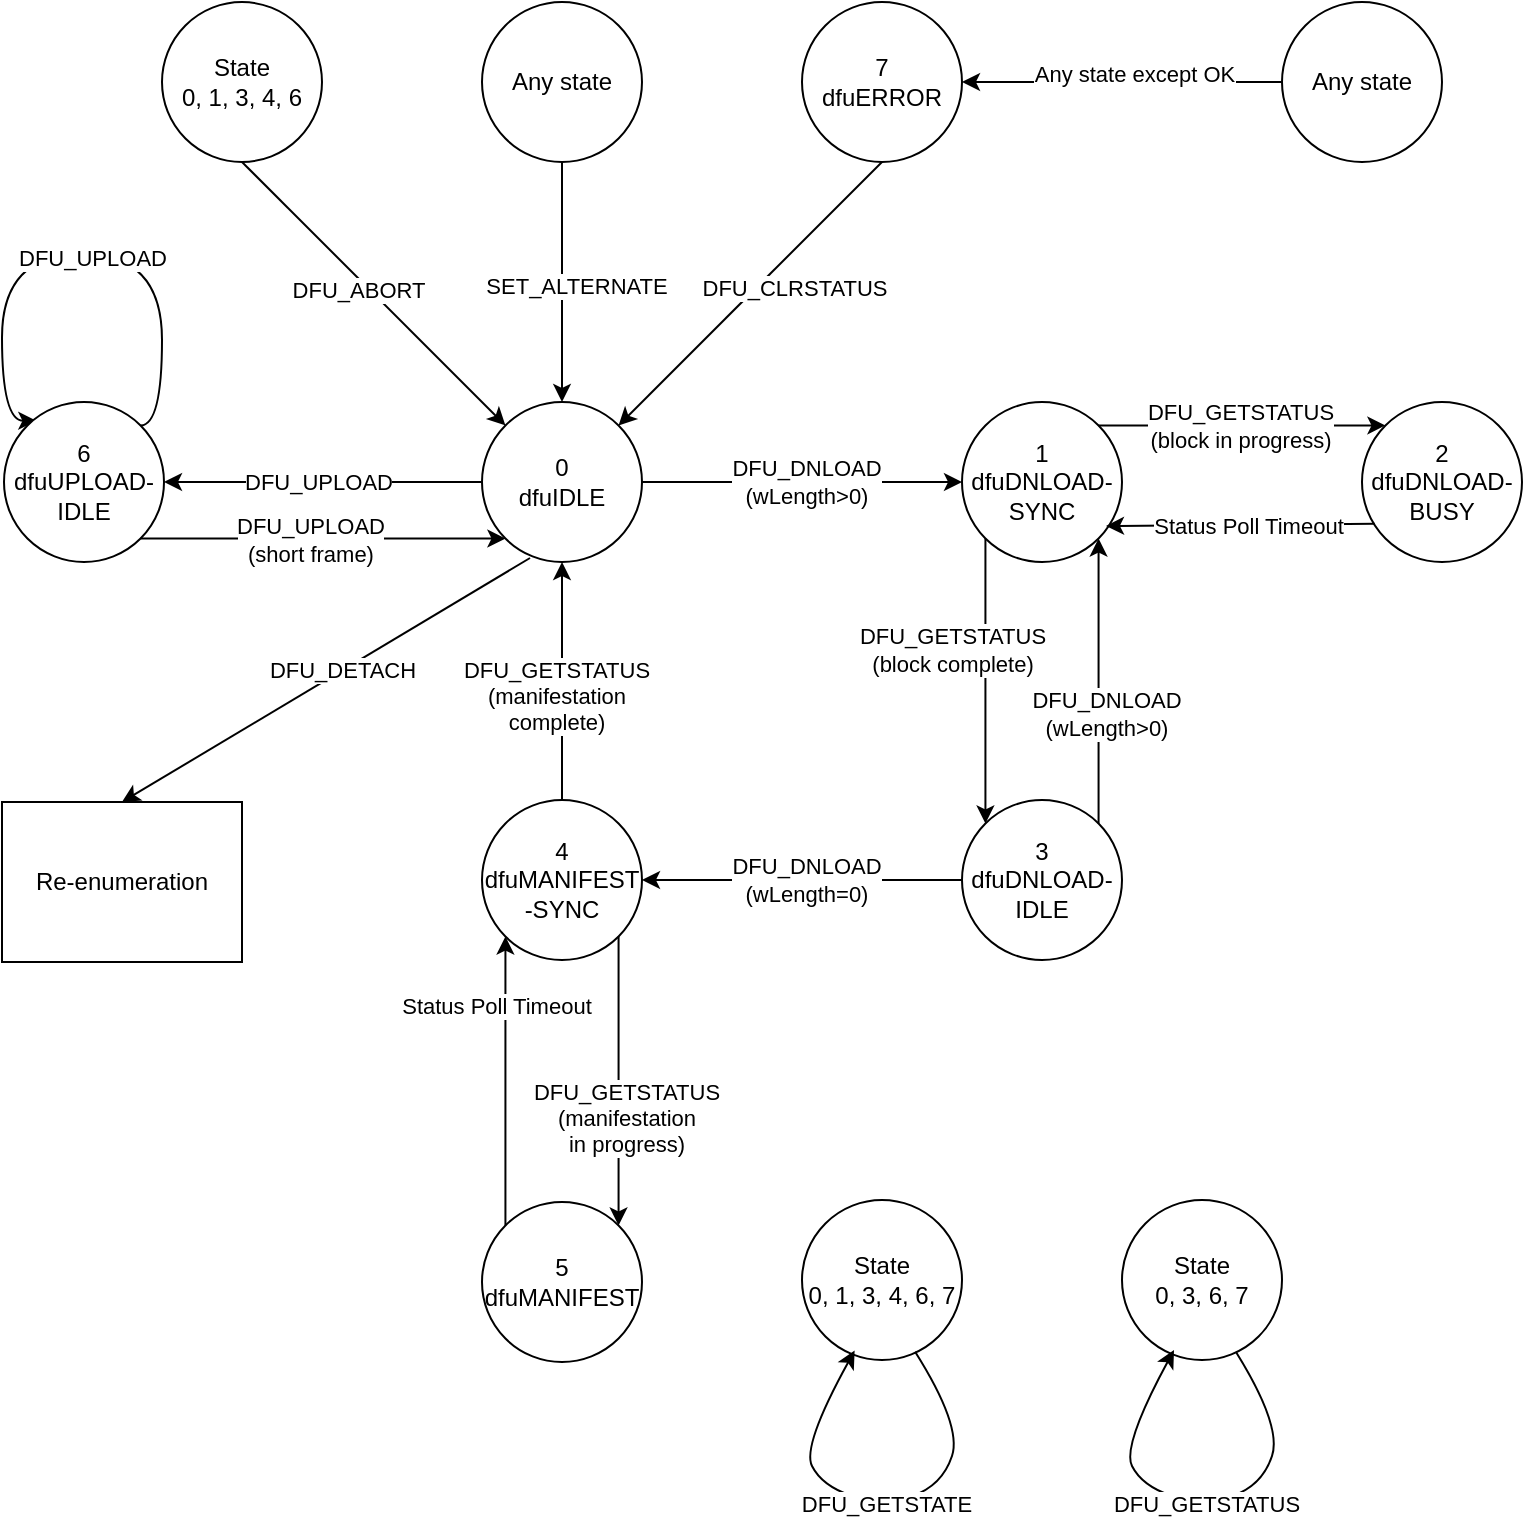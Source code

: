 <mxfile version="22.1.11" type="device">
  <diagram name="Page-1" id="nIG7myiSb-PIkevMTJR0">
    <mxGraphModel dx="994" dy="549" grid="1" gridSize="10" guides="1" tooltips="1" connect="1" arrows="1" fold="1" page="1" pageScale="1" pageWidth="827" pageHeight="1169" math="0" shadow="0">
      <root>
        <mxCell id="0" />
        <mxCell id="1" parent="0" />
        <mxCell id="0jlNFx-OGj3ViDCjPwvR-1" value="State&lt;br&gt;0, 1, 3, 4, 6" style="ellipse;whiteSpace=wrap;html=1;aspect=fixed;" parent="1" vertex="1">
          <mxGeometry x="120" y="160" width="80" height="80" as="geometry" />
        </mxCell>
        <mxCell id="0jlNFx-OGj3ViDCjPwvR-2" value="7&lt;br&gt;dfuERROR " style="ellipse;whiteSpace=wrap;html=1;aspect=fixed;" parent="1" vertex="1">
          <mxGeometry x="440" y="160" width="80" height="80" as="geometry" />
        </mxCell>
        <mxCell id="0jlNFx-OGj3ViDCjPwvR-3" value="Any state" style="ellipse;whiteSpace=wrap;html=1;aspect=fixed;" parent="1" vertex="1">
          <mxGeometry x="680" y="160" width="80" height="80" as="geometry" />
        </mxCell>
        <mxCell id="0jlNFx-OGj3ViDCjPwvR-31" style="edgeStyle=orthogonalEdgeStyle;rounded=0;orthogonalLoop=1;jettySize=auto;html=1;entryX=1;entryY=0;entryDx=0;entryDy=0;curved=1;endArrow=none;endFill=0;startArrow=classic;startFill=1;exitX=0.202;exitY=0.118;exitDx=0;exitDy=0;exitPerimeter=0;" parent="1" source="0jlNFx-OGj3ViDCjPwvR-4" target="0jlNFx-OGj3ViDCjPwvR-4" edge="1">
          <mxGeometry relative="1" as="geometry">
            <mxPoint x="100.6" y="370.88" as="targetPoint" />
            <mxPoint x="65.64" y="369.6" as="sourcePoint" />
            <Array as="points">
              <mxPoint x="40" y="369" />
              <mxPoint x="40" y="286" />
              <mxPoint x="120" y="286" />
              <mxPoint x="120" y="372" />
            </Array>
          </mxGeometry>
        </mxCell>
        <mxCell id="0jlNFx-OGj3ViDCjPwvR-32" value="DFU_UPLOAD" style="edgeLabel;html=1;align=center;verticalAlign=middle;resizable=0;points=[];" parent="0jlNFx-OGj3ViDCjPwvR-31" vertex="1" connectable="0">
          <mxGeometry x="0.049" y="-2" relative="1" as="geometry">
            <mxPoint as="offset" />
          </mxGeometry>
        </mxCell>
        <mxCell id="0jlNFx-OGj3ViDCjPwvR-4" value="&lt;div&gt;6&lt;br&gt;&lt;/div&gt;&lt;div&gt;dfuUPLOAD-IDLE&lt;/div&gt;" style="ellipse;whiteSpace=wrap;html=1;aspect=fixed;" parent="1" vertex="1">
          <mxGeometry x="41" y="360" width="80" height="80" as="geometry" />
        </mxCell>
        <mxCell id="0jlNFx-OGj3ViDCjPwvR-5" value="0&lt;br&gt;dfuIDLE " style="ellipse;whiteSpace=wrap;html=1;aspect=fixed;" parent="1" vertex="1">
          <mxGeometry x="280" y="360" width="80" height="80" as="geometry" />
        </mxCell>
        <mxCell id="0jlNFx-OGj3ViDCjPwvR-6" value="1&lt;br&gt;dfuDNLOAD-SYNC " style="ellipse;whiteSpace=wrap;html=1;aspect=fixed;" parent="1" vertex="1">
          <mxGeometry x="520" y="360" width="80" height="80" as="geometry" />
        </mxCell>
        <mxCell id="0jlNFx-OGj3ViDCjPwvR-7" value="2&lt;br&gt;&lt;div&gt;dfuDNLOAD-BUSY&lt;/div&gt;" style="ellipse;whiteSpace=wrap;html=1;aspect=fixed;" parent="1" vertex="1">
          <mxGeometry x="720" y="360" width="80" height="80" as="geometry" />
        </mxCell>
        <mxCell id="0jlNFx-OGj3ViDCjPwvR-8" value="4&lt;br&gt;&lt;div&gt;dfuMANIFEST&lt;br&gt;-SYNC&lt;/div&gt;" style="ellipse;whiteSpace=wrap;html=1;aspect=fixed;" parent="1" vertex="1">
          <mxGeometry x="280" y="559" width="80" height="80" as="geometry" />
        </mxCell>
        <mxCell id="0jlNFx-OGj3ViDCjPwvR-9" value="&lt;div&gt;3&lt;/div&gt;&lt;div&gt;dfuDNLOAD-IDLE&lt;/div&gt;" style="ellipse;whiteSpace=wrap;html=1;aspect=fixed;" parent="1" vertex="1">
          <mxGeometry x="520" y="559" width="80" height="80" as="geometry" />
        </mxCell>
        <mxCell id="0jlNFx-OGj3ViDCjPwvR-10" value="State &lt;br&gt;0, 1, 3, 4, 6, 7 " style="ellipse;whiteSpace=wrap;html=1;aspect=fixed;" parent="1" vertex="1">
          <mxGeometry x="440" y="759" width="80" height="80" as="geometry" />
        </mxCell>
        <mxCell id="0jlNFx-OGj3ViDCjPwvR-11" value="State &lt;br&gt;0, 3, 6, 7 " style="ellipse;whiteSpace=wrap;html=1;aspect=fixed;" parent="1" vertex="1">
          <mxGeometry x="600" y="759" width="80" height="80" as="geometry" />
        </mxCell>
        <mxCell id="0jlNFx-OGj3ViDCjPwvR-13" value="5&lt;div&gt;dfuMANIFEST&lt;/div&gt;" style="ellipse;whiteSpace=wrap;html=1;aspect=fixed;" parent="1" vertex="1">
          <mxGeometry x="280" y="760" width="80" height="80" as="geometry" />
        </mxCell>
        <mxCell id="0jlNFx-OGj3ViDCjPwvR-16" value="" style="endArrow=classic;html=1;rounded=0;exitX=0.5;exitY=1;exitDx=0;exitDy=0;" parent="1" source="0jlNFx-OGj3ViDCjPwvR-1" target="0jlNFx-OGj3ViDCjPwvR-5" edge="1">
          <mxGeometry width="50" height="50" relative="1" as="geometry">
            <mxPoint x="430" y="390" as="sourcePoint" />
            <mxPoint x="480" y="340" as="targetPoint" />
          </mxGeometry>
        </mxCell>
        <mxCell id="0jlNFx-OGj3ViDCjPwvR-17" value="&lt;div&gt;DFU_ABORT&lt;/div&gt;" style="edgeLabel;html=1;align=center;verticalAlign=middle;resizable=0;points=[];" parent="0jlNFx-OGj3ViDCjPwvR-16" vertex="1" connectable="0">
          <mxGeometry x="-0.074" y="-4" relative="1" as="geometry">
            <mxPoint as="offset" />
          </mxGeometry>
        </mxCell>
        <mxCell id="0jlNFx-OGj3ViDCjPwvR-18" value="" style="endArrow=classic;html=1;rounded=0;exitX=0.5;exitY=1;exitDx=0;exitDy=0;entryX=1;entryY=0;entryDx=0;entryDy=0;" parent="1" source="0jlNFx-OGj3ViDCjPwvR-2" target="0jlNFx-OGj3ViDCjPwvR-5" edge="1">
          <mxGeometry width="50" height="50" relative="1" as="geometry">
            <mxPoint x="198" y="238" as="sourcePoint" />
            <mxPoint x="302" y="382" as="targetPoint" />
          </mxGeometry>
        </mxCell>
        <mxCell id="0jlNFx-OGj3ViDCjPwvR-19" value="&lt;div&gt;DFU_CLRSTATUS&lt;/div&gt;" style="edgeLabel;html=1;align=center;verticalAlign=middle;resizable=0;points=[];" parent="0jlNFx-OGj3ViDCjPwvR-18" vertex="1" connectable="0">
          <mxGeometry x="-0.074" y="-4" relative="1" as="geometry">
            <mxPoint x="19" y="5" as="offset" />
          </mxGeometry>
        </mxCell>
        <mxCell id="0jlNFx-OGj3ViDCjPwvR-21" value="" style="endArrow=classic;html=1;rounded=0;exitX=0;exitY=0.5;exitDx=0;exitDy=0;entryX=1;entryY=0.5;entryDx=0;entryDy=0;" parent="1" source="0jlNFx-OGj3ViDCjPwvR-3" target="0jlNFx-OGj3ViDCjPwvR-2" edge="1">
          <mxGeometry width="50" height="50" relative="1" as="geometry">
            <mxPoint x="490" y="250" as="sourcePoint" />
            <mxPoint x="438" y="382" as="targetPoint" />
          </mxGeometry>
        </mxCell>
        <mxCell id="0jlNFx-OGj3ViDCjPwvR-22" value="Any state except OK" style="edgeLabel;html=1;align=center;verticalAlign=middle;resizable=0;points=[];" parent="0jlNFx-OGj3ViDCjPwvR-21" vertex="1" connectable="0">
          <mxGeometry x="-0.074" y="-4" relative="1" as="geometry">
            <mxPoint as="offset" />
          </mxGeometry>
        </mxCell>
        <mxCell id="0jlNFx-OGj3ViDCjPwvR-25" value="" style="endArrow=classic;html=1;rounded=0;exitX=0;exitY=0.5;exitDx=0;exitDy=0;entryX=1;entryY=0.5;entryDx=0;entryDy=0;" parent="1" source="0jlNFx-OGj3ViDCjPwvR-5" target="0jlNFx-OGj3ViDCjPwvR-4" edge="1">
          <mxGeometry width="50" height="50" relative="1" as="geometry">
            <mxPoint x="430" y="390" as="sourcePoint" />
            <mxPoint x="480" y="340" as="targetPoint" />
          </mxGeometry>
        </mxCell>
        <mxCell id="0jlNFx-OGj3ViDCjPwvR-26" value="DFU_UPLOAD" style="edgeLabel;html=1;align=center;verticalAlign=middle;resizable=0;points=[];" parent="0jlNFx-OGj3ViDCjPwvR-25" vertex="1" connectable="0">
          <mxGeometry x="0.213" relative="1" as="geometry">
            <mxPoint x="14" as="offset" />
          </mxGeometry>
        </mxCell>
        <mxCell id="0jlNFx-OGj3ViDCjPwvR-27" value="" style="endArrow=classic;html=1;rounded=0;exitX=1;exitY=1;exitDx=0;exitDy=0;entryX=0;entryY=1;entryDx=0;entryDy=0;" parent="1" source="0jlNFx-OGj3ViDCjPwvR-4" target="0jlNFx-OGj3ViDCjPwvR-5" edge="1">
          <mxGeometry width="50" height="50" relative="1" as="geometry">
            <mxPoint x="302" y="382" as="sourcePoint" />
            <mxPoint x="119" y="382" as="targetPoint" />
          </mxGeometry>
        </mxCell>
        <mxCell id="0jlNFx-OGj3ViDCjPwvR-28" value="DFU_UPLOAD&lt;br&gt;(short frame)" style="edgeLabel;html=1;align=center;verticalAlign=middle;resizable=0;points=[];" parent="0jlNFx-OGj3ViDCjPwvR-27" vertex="1" connectable="0">
          <mxGeometry x="0.213" relative="1" as="geometry">
            <mxPoint x="-26" as="offset" />
          </mxGeometry>
        </mxCell>
        <mxCell id="0jlNFx-OGj3ViDCjPwvR-33" value="" style="endArrow=classic;html=1;rounded=0;exitX=1;exitY=0.5;exitDx=0;exitDy=0;entryX=0;entryY=0.5;entryDx=0;entryDy=0;" parent="1" source="0jlNFx-OGj3ViDCjPwvR-5" target="0jlNFx-OGj3ViDCjPwvR-6" edge="1">
          <mxGeometry width="50" height="50" relative="1" as="geometry">
            <mxPoint x="290" y="410" as="sourcePoint" />
            <mxPoint x="131" y="410" as="targetPoint" />
          </mxGeometry>
        </mxCell>
        <mxCell id="0jlNFx-OGj3ViDCjPwvR-34" value="&lt;div&gt;DFU_DNLOAD&lt;br&gt;(wLength&amp;gt;0)&lt;br&gt;&lt;/div&gt;" style="edgeLabel;html=1;align=center;verticalAlign=middle;resizable=0;points=[];" parent="0jlNFx-OGj3ViDCjPwvR-33" vertex="1" connectable="0">
          <mxGeometry x="0.213" relative="1" as="geometry">
            <mxPoint x="-15" as="offset" />
          </mxGeometry>
        </mxCell>
        <mxCell id="0jlNFx-OGj3ViDCjPwvR-38" value="&lt;div&gt;&lt;br&gt;&lt;/div&gt;" style="edgeLabel;html=1;align=center;verticalAlign=middle;resizable=0;points=[];" parent="0jlNFx-OGj3ViDCjPwvR-33" vertex="1" connectable="0">
          <mxGeometry x="-0.05" y="-3" relative="1" as="geometry">
            <mxPoint as="offset" />
          </mxGeometry>
        </mxCell>
        <mxCell id="0jlNFx-OGj3ViDCjPwvR-39" value="" style="endArrow=classic;html=1;rounded=0;exitX=1;exitY=0;exitDx=0;exitDy=0;entryX=0;entryY=0;entryDx=0;entryDy=0;" parent="1" source="0jlNFx-OGj3ViDCjPwvR-6" target="0jlNFx-OGj3ViDCjPwvR-7" edge="1">
          <mxGeometry width="50" height="50" relative="1" as="geometry">
            <mxPoint x="600" y="380" as="sourcePoint" />
            <mxPoint x="690" y="372" as="targetPoint" />
          </mxGeometry>
        </mxCell>
        <mxCell id="0jlNFx-OGj3ViDCjPwvR-40" value="&lt;div&gt;DFU_GETSTATUS&lt;br&gt;(block in progress)&lt;br&gt;&lt;/div&gt;" style="edgeLabel;html=1;align=center;verticalAlign=middle;resizable=0;points=[];" parent="0jlNFx-OGj3ViDCjPwvR-39" vertex="1" connectable="0">
          <mxGeometry x="0.213" relative="1" as="geometry">
            <mxPoint x="-17" as="offset" />
          </mxGeometry>
        </mxCell>
        <mxCell id="0jlNFx-OGj3ViDCjPwvR-41" value="&lt;div&gt;&lt;br&gt;&lt;/div&gt;" style="edgeLabel;html=1;align=center;verticalAlign=middle;resizable=0;points=[];" parent="0jlNFx-OGj3ViDCjPwvR-39" vertex="1" connectable="0">
          <mxGeometry x="-0.05" y="-3" relative="1" as="geometry">
            <mxPoint as="offset" />
          </mxGeometry>
        </mxCell>
        <mxCell id="0jlNFx-OGj3ViDCjPwvR-42" value="" style="endArrow=classic;html=1;rounded=0;exitX=0.079;exitY=0.761;exitDx=0;exitDy=0;entryX=0.9;entryY=0.775;entryDx=0;entryDy=0;entryPerimeter=0;exitPerimeter=0;" parent="1" source="0jlNFx-OGj3ViDCjPwvR-7" target="0jlNFx-OGj3ViDCjPwvR-6" edge="1">
          <mxGeometry width="50" height="50" relative="1" as="geometry">
            <mxPoint x="598" y="382" as="sourcePoint" />
            <mxPoint x="742" y="382" as="targetPoint" />
          </mxGeometry>
        </mxCell>
        <mxCell id="0jlNFx-OGj3ViDCjPwvR-43" value="Status Poll Timeout" style="edgeLabel;html=1;align=center;verticalAlign=middle;resizable=0;points=[];" parent="0jlNFx-OGj3ViDCjPwvR-42" vertex="1" connectable="0">
          <mxGeometry x="0.213" relative="1" as="geometry">
            <mxPoint x="18" as="offset" />
          </mxGeometry>
        </mxCell>
        <mxCell id="0jlNFx-OGj3ViDCjPwvR-44" value="&lt;div&gt;&lt;br&gt;&lt;/div&gt;" style="edgeLabel;html=1;align=center;verticalAlign=middle;resizable=0;points=[];" parent="0jlNFx-OGj3ViDCjPwvR-42" vertex="1" connectable="0">
          <mxGeometry x="-0.05" y="-3" relative="1" as="geometry">
            <mxPoint as="offset" />
          </mxGeometry>
        </mxCell>
        <mxCell id="0jlNFx-OGj3ViDCjPwvR-45" value="" style="endArrow=none;html=1;rounded=0;exitX=1;exitY=1;exitDx=0;exitDy=0;entryX=1;entryY=0;entryDx=0;entryDy=0;startArrow=classic;startFill=1;endFill=0;" parent="1" source="0jlNFx-OGj3ViDCjPwvR-6" target="0jlNFx-OGj3ViDCjPwvR-9" edge="1">
          <mxGeometry width="50" height="50" relative="1" as="geometry">
            <mxPoint x="370" y="410" as="sourcePoint" />
            <mxPoint x="530" y="410" as="targetPoint" />
          </mxGeometry>
        </mxCell>
        <mxCell id="0jlNFx-OGj3ViDCjPwvR-46" value="&lt;div&gt;DFU_DNLOAD&lt;br&gt;(wLength&amp;gt;0)&lt;br&gt;&lt;/div&gt;" style="edgeLabel;html=1;align=center;verticalAlign=middle;resizable=0;points=[];" parent="0jlNFx-OGj3ViDCjPwvR-45" vertex="1" connectable="0">
          <mxGeometry x="0.213" relative="1" as="geometry">
            <mxPoint x="3" y="1" as="offset" />
          </mxGeometry>
        </mxCell>
        <mxCell id="0jlNFx-OGj3ViDCjPwvR-47" value="&lt;div&gt;&lt;br&gt;&lt;/div&gt;" style="edgeLabel;html=1;align=center;verticalAlign=middle;resizable=0;points=[];" parent="0jlNFx-OGj3ViDCjPwvR-45" vertex="1" connectable="0">
          <mxGeometry x="-0.05" y="-3" relative="1" as="geometry">
            <mxPoint as="offset" />
          </mxGeometry>
        </mxCell>
        <mxCell id="0jlNFx-OGj3ViDCjPwvR-48" value="" style="endArrow=none;html=1;rounded=0;exitX=0;exitY=0;exitDx=0;exitDy=0;entryX=0;entryY=1;entryDx=0;entryDy=0;startArrow=classic;startFill=1;endFill=0;" parent="1" source="0jlNFx-OGj3ViDCjPwvR-9" target="0jlNFx-OGj3ViDCjPwvR-6" edge="1">
          <mxGeometry width="50" height="50" relative="1" as="geometry">
            <mxPoint x="598" y="382" as="sourcePoint" />
            <mxPoint x="742" y="382" as="targetPoint" />
          </mxGeometry>
        </mxCell>
        <mxCell id="0jlNFx-OGj3ViDCjPwvR-49" value="&lt;div&gt;DFU_GETSTATUS&lt;br&gt;(block complete)&lt;br&gt;&lt;/div&gt;" style="edgeLabel;html=1;align=center;verticalAlign=middle;resizable=0;points=[];" parent="0jlNFx-OGj3ViDCjPwvR-48" vertex="1" connectable="0">
          <mxGeometry x="0.213" relative="1" as="geometry">
            <mxPoint x="-17" as="offset" />
          </mxGeometry>
        </mxCell>
        <mxCell id="0jlNFx-OGj3ViDCjPwvR-50" value="&lt;div&gt;&lt;br&gt;&lt;/div&gt;" style="edgeLabel;html=1;align=center;verticalAlign=middle;resizable=0;points=[];" parent="0jlNFx-OGj3ViDCjPwvR-48" vertex="1" connectable="0">
          <mxGeometry x="-0.05" y="-3" relative="1" as="geometry">
            <mxPoint as="offset" />
          </mxGeometry>
        </mxCell>
        <mxCell id="0jlNFx-OGj3ViDCjPwvR-51" value="" style="endArrow=classic;html=1;rounded=0;exitX=0;exitY=0.5;exitDx=0;exitDy=0;entryX=1;entryY=0.5;entryDx=0;entryDy=0;" parent="1" source="0jlNFx-OGj3ViDCjPwvR-9" target="0jlNFx-OGj3ViDCjPwvR-8" edge="1">
          <mxGeometry width="50" height="50" relative="1" as="geometry">
            <mxPoint x="370" y="410" as="sourcePoint" />
            <mxPoint x="530" y="410" as="targetPoint" />
          </mxGeometry>
        </mxCell>
        <mxCell id="0jlNFx-OGj3ViDCjPwvR-52" value="&lt;div&gt;DFU_DNLOAD&lt;br&gt;(wLength=0)&lt;br&gt;&lt;/div&gt;" style="edgeLabel;html=1;align=center;verticalAlign=middle;resizable=0;points=[];" parent="0jlNFx-OGj3ViDCjPwvR-51" vertex="1" connectable="0">
          <mxGeometry x="0.213" relative="1" as="geometry">
            <mxPoint x="19" as="offset" />
          </mxGeometry>
        </mxCell>
        <mxCell id="0jlNFx-OGj3ViDCjPwvR-53" value="&lt;div&gt;&lt;br&gt;&lt;/div&gt;" style="edgeLabel;html=1;align=center;verticalAlign=middle;resizable=0;points=[];" parent="0jlNFx-OGj3ViDCjPwvR-51" vertex="1" connectable="0">
          <mxGeometry x="-0.05" y="-3" relative="1" as="geometry">
            <mxPoint as="offset" />
          </mxGeometry>
        </mxCell>
        <mxCell id="0jlNFx-OGj3ViDCjPwvR-54" value="" style="endArrow=classic;html=1;rounded=0;exitX=1;exitY=1;exitDx=0;exitDy=0;entryX=1;entryY=0;entryDx=0;entryDy=0;startArrow=none;startFill=0;endFill=1;" parent="1" source="0jlNFx-OGj3ViDCjPwvR-8" target="0jlNFx-OGj3ViDCjPwvR-13" edge="1">
          <mxGeometry width="50" height="50" relative="1" as="geometry">
            <mxPoint x="352" y="629" as="sourcePoint" />
            <mxPoint x="352" y="772" as="targetPoint" />
          </mxGeometry>
        </mxCell>
        <mxCell id="0jlNFx-OGj3ViDCjPwvR-55" value="&lt;div&gt;DFU_GETSTATUS&lt;br&gt;(manifestation&lt;br&gt; in progress)&lt;br&gt;&lt;/div&gt;" style="edgeLabel;html=1;align=center;verticalAlign=middle;resizable=0;points=[];" parent="0jlNFx-OGj3ViDCjPwvR-54" vertex="1" connectable="0">
          <mxGeometry x="0.213" relative="1" as="geometry">
            <mxPoint x="3" y="3" as="offset" />
          </mxGeometry>
        </mxCell>
        <mxCell id="0jlNFx-OGj3ViDCjPwvR-56" value="&lt;div&gt;&lt;br&gt;&lt;/div&gt;" style="edgeLabel;html=1;align=center;verticalAlign=middle;resizable=0;points=[];" parent="0jlNFx-OGj3ViDCjPwvR-54" vertex="1" connectable="0">
          <mxGeometry x="-0.05" y="-3" relative="1" as="geometry">
            <mxPoint as="offset" />
          </mxGeometry>
        </mxCell>
        <mxCell id="0jlNFx-OGj3ViDCjPwvR-57" value="" style="endArrow=classic;html=1;rounded=0;exitX=0;exitY=0;exitDx=0;exitDy=0;entryX=0;entryY=1;entryDx=0;entryDy=0;startArrow=none;startFill=0;endFill=1;" parent="1" source="0jlNFx-OGj3ViDCjPwvR-13" target="0jlNFx-OGj3ViDCjPwvR-8" edge="1">
          <mxGeometry width="50" height="50" relative="1" as="geometry">
            <mxPoint x="296" y="772" as="sourcePoint" />
            <mxPoint x="296" y="629" as="targetPoint" />
          </mxGeometry>
        </mxCell>
        <mxCell id="0jlNFx-OGj3ViDCjPwvR-58" value="&lt;div&gt;Status Poll Timeout&lt;/div&gt;" style="edgeLabel;html=1;align=center;verticalAlign=middle;resizable=0;points=[];" parent="0jlNFx-OGj3ViDCjPwvR-57" vertex="1" connectable="0">
          <mxGeometry x="0.213" relative="1" as="geometry">
            <mxPoint x="-5" y="-22" as="offset" />
          </mxGeometry>
        </mxCell>
        <mxCell id="0jlNFx-OGj3ViDCjPwvR-59" value="&lt;div&gt;&lt;br&gt;&lt;/div&gt;" style="edgeLabel;html=1;align=center;verticalAlign=middle;resizable=0;points=[];" parent="0jlNFx-OGj3ViDCjPwvR-57" vertex="1" connectable="0">
          <mxGeometry x="-0.05" y="-3" relative="1" as="geometry">
            <mxPoint as="offset" />
          </mxGeometry>
        </mxCell>
        <mxCell id="0jlNFx-OGj3ViDCjPwvR-60" value="" style="endArrow=classic;html=1;curved=1;exitX=0.707;exitY=0.948;exitDx=0;exitDy=0;entryX=0.329;entryY=0.941;entryDx=0;entryDy=0;exitPerimeter=0;entryPerimeter=0;" parent="1" source="0jlNFx-OGj3ViDCjPwvR-10" target="0jlNFx-OGj3ViDCjPwvR-10" edge="1">
          <mxGeometry width="50" height="50" relative="1" as="geometry">
            <mxPoint x="500" y="852" as="sourcePoint" />
            <mxPoint x="463" y="852" as="targetPoint" />
            <Array as="points">
              <mxPoint x="520" y="872" />
              <mxPoint x="510" y="902" />
              <mxPoint x="480" y="912" />
              <mxPoint x="450" y="902" />
              <mxPoint x="440" y="882" />
            </Array>
          </mxGeometry>
        </mxCell>
        <mxCell id="0jlNFx-OGj3ViDCjPwvR-61" value="DFU_GETSTATE" style="edgeLabel;html=1;align=center;verticalAlign=middle;resizable=0;points=[];" parent="0jlNFx-OGj3ViDCjPwvR-60" vertex="1" connectable="0">
          <mxGeometry x="0.026" y="-3" relative="1" as="geometry">
            <mxPoint x="4" y="3" as="offset" />
          </mxGeometry>
        </mxCell>
        <mxCell id="0jlNFx-OGj3ViDCjPwvR-62" value="" style="endArrow=classic;html=1;curved=1;exitX=0.707;exitY=0.948;exitDx=0;exitDy=0;entryX=0.329;entryY=0.941;entryDx=0;entryDy=0;exitPerimeter=0;entryPerimeter=0;" parent="1" edge="1">
          <mxGeometry width="50" height="50" relative="1" as="geometry">
            <mxPoint x="657" y="835" as="sourcePoint" />
            <mxPoint x="626" y="834" as="targetPoint" />
            <Array as="points">
              <mxPoint x="680" y="872" />
              <mxPoint x="670" y="902" />
              <mxPoint x="640" y="912" />
              <mxPoint x="610" y="902" />
              <mxPoint x="600" y="882" />
            </Array>
          </mxGeometry>
        </mxCell>
        <mxCell id="0jlNFx-OGj3ViDCjPwvR-63" value="&lt;div&gt;DFU_GETSTATUS&lt;/div&gt;" style="edgeLabel;html=1;align=center;verticalAlign=middle;resizable=0;points=[];" parent="0jlNFx-OGj3ViDCjPwvR-62" vertex="1" connectable="0">
          <mxGeometry x="0.026" y="-3" relative="1" as="geometry">
            <mxPoint x="4" y="3" as="offset" />
          </mxGeometry>
        </mxCell>
        <mxCell id="0jlNFx-OGj3ViDCjPwvR-66" value="Re-enumeration" style="rounded=0;whiteSpace=wrap;html=1;" parent="1" vertex="1">
          <mxGeometry x="40" y="560" width="120" height="80" as="geometry" />
        </mxCell>
        <mxCell id="0jlNFx-OGj3ViDCjPwvR-67" value="" style="endArrow=classic;html=1;rounded=0;exitX=0.3;exitY=0.975;exitDx=0;exitDy=0;entryX=0.5;entryY=0;entryDx=0;entryDy=0;exitPerimeter=0;" parent="1" source="0jlNFx-OGj3ViDCjPwvR-5" target="0jlNFx-OGj3ViDCjPwvR-66" edge="1">
          <mxGeometry width="50" height="50" relative="1" as="geometry">
            <mxPoint x="290" y="510" as="sourcePoint" />
            <mxPoint x="340" y="460" as="targetPoint" />
          </mxGeometry>
        </mxCell>
        <mxCell id="0jlNFx-OGj3ViDCjPwvR-68" value="DFU_DETACH" style="edgeLabel;html=1;align=center;verticalAlign=middle;resizable=0;points=[];" parent="0jlNFx-OGj3ViDCjPwvR-67" vertex="1" connectable="0">
          <mxGeometry x="0.03" y="-8" relative="1" as="geometry">
            <mxPoint x="15" as="offset" />
          </mxGeometry>
        </mxCell>
        <mxCell id="0jlNFx-OGj3ViDCjPwvR-69" value="Any state" style="ellipse;whiteSpace=wrap;html=1;aspect=fixed;" parent="1" vertex="1">
          <mxGeometry x="280" y="160" width="80" height="80" as="geometry" />
        </mxCell>
        <mxCell id="0jlNFx-OGj3ViDCjPwvR-70" value="" style="endArrow=classic;html=1;rounded=0;exitX=0.5;exitY=1;exitDx=0;exitDy=0;entryX=0.5;entryY=0;entryDx=0;entryDy=0;" parent="1" source="0jlNFx-OGj3ViDCjPwvR-69" target="0jlNFx-OGj3ViDCjPwvR-5" edge="1">
          <mxGeometry width="50" height="50" relative="1" as="geometry">
            <mxPoint x="314" y="448" as="sourcePoint" />
            <mxPoint x="110" y="570" as="targetPoint" />
          </mxGeometry>
        </mxCell>
        <mxCell id="0jlNFx-OGj3ViDCjPwvR-71" value="SET_ALTERNATE" style="edgeLabel;html=1;align=center;verticalAlign=middle;resizable=0;points=[];" parent="0jlNFx-OGj3ViDCjPwvR-70" vertex="1" connectable="0">
          <mxGeometry x="0.03" y="-8" relative="1" as="geometry">
            <mxPoint x="15" as="offset" />
          </mxGeometry>
        </mxCell>
        <mxCell id="3Tp-KsUwGLe7DCokumgP-1" value="" style="endArrow=classic;html=1;rounded=0;exitX=0.5;exitY=0;exitDx=0;exitDy=0;entryX=0.5;entryY=1;entryDx=0;entryDy=0;startArrow=none;startFill=0;endFill=1;" edge="1" parent="1" source="0jlNFx-OGj3ViDCjPwvR-8" target="0jlNFx-OGj3ViDCjPwvR-5">
          <mxGeometry width="50" height="50" relative="1" as="geometry">
            <mxPoint x="320" y="583" as="sourcePoint" />
            <mxPoint x="320" y="438" as="targetPoint" />
          </mxGeometry>
        </mxCell>
        <mxCell id="3Tp-KsUwGLe7DCokumgP-2" value="&lt;div&gt;DFU_GETSTATUS&lt;br&gt;(manifestation&lt;br&gt;complete)&lt;/div&gt;" style="edgeLabel;html=1;align=center;verticalAlign=middle;resizable=0;points=[];" vertex="1" connectable="0" parent="3Tp-KsUwGLe7DCokumgP-1">
          <mxGeometry x="0.213" relative="1" as="geometry">
            <mxPoint x="-3" y="20" as="offset" />
          </mxGeometry>
        </mxCell>
        <mxCell id="3Tp-KsUwGLe7DCokumgP-3" value="&lt;div&gt;&lt;br&gt;&lt;/div&gt;" style="edgeLabel;html=1;align=center;verticalAlign=middle;resizable=0;points=[];" vertex="1" connectable="0" parent="3Tp-KsUwGLe7DCokumgP-1">
          <mxGeometry x="-0.05" y="-3" relative="1" as="geometry">
            <mxPoint as="offset" />
          </mxGeometry>
        </mxCell>
      </root>
    </mxGraphModel>
  </diagram>
</mxfile>
